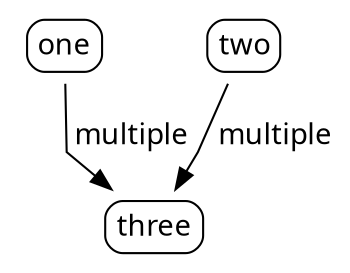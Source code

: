 digraph G {
  node [fontname = "Geneva"]
  edge [fontname = "Geneva"]
  splines=polyline
  one [shape="none", label=<<table style="rounded"><tr><td border="0">one</td></tr></table>>]
  two [shape="none", label=<<table style="rounded"><tr><td border="0">two</td></tr></table>>]
  three [shape="none", label=<<table style="rounded"><tr><td border="0">three</td></tr></table>>]
  one -> three [label=" multiple "]
  two -> three [label=" multiple "]
}